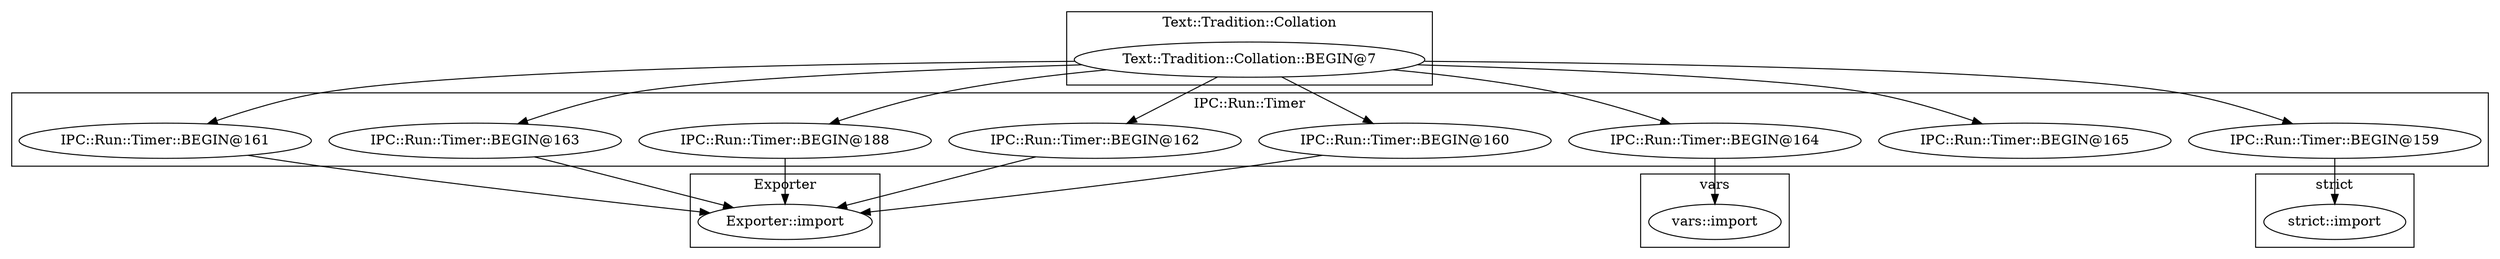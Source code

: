 digraph {
graph [overlap=false]
subgraph cluster_Text_Tradition_Collation {
	label="Text::Tradition::Collation";
	"Text::Tradition::Collation::BEGIN@7";
}
subgraph cluster_Exporter {
	label="Exporter";
	"Exporter::import";
}
subgraph cluster_IPC_Run_Timer {
	label="IPC::Run::Timer";
	"IPC::Run::Timer::BEGIN@162";
	"IPC::Run::Timer::BEGIN@165";
	"IPC::Run::Timer::BEGIN@188";
	"IPC::Run::Timer::BEGIN@163";
	"IPC::Run::Timer::BEGIN@161";
	"IPC::Run::Timer::BEGIN@164";
	"IPC::Run::Timer::BEGIN@160";
	"IPC::Run::Timer::BEGIN@159";
}
subgraph cluster_vars {
	label="vars";
	"vars::import";
}
subgraph cluster_strict {
	label="strict";
	"strict::import";
}
"Text::Tradition::Collation::BEGIN@7" -> "IPC::Run::Timer::BEGIN@159";
"Text::Tradition::Collation::BEGIN@7" -> "IPC::Run::Timer::BEGIN@188";
"Text::Tradition::Collation::BEGIN@7" -> "IPC::Run::Timer::BEGIN@160";
"Text::Tradition::Collation::BEGIN@7" -> "IPC::Run::Timer::BEGIN@162";
"Text::Tradition::Collation::BEGIN@7" -> "IPC::Run::Timer::BEGIN@163";
"IPC::Run::Timer::BEGIN@159" -> "strict::import";
"Text::Tradition::Collation::BEGIN@7" -> "IPC::Run::Timer::BEGIN@165";
"IPC::Run::Timer::BEGIN@188" -> "Exporter::import";
"IPC::Run::Timer::BEGIN@160" -> "Exporter::import";
"IPC::Run::Timer::BEGIN@162" -> "Exporter::import";
"IPC::Run::Timer::BEGIN@161" -> "Exporter::import";
"IPC::Run::Timer::BEGIN@163" -> "Exporter::import";
"IPC::Run::Timer::BEGIN@164" -> "vars::import";
"Text::Tradition::Collation::BEGIN@7" -> "IPC::Run::Timer::BEGIN@161";
"Text::Tradition::Collation::BEGIN@7" -> "IPC::Run::Timer::BEGIN@164";
}
